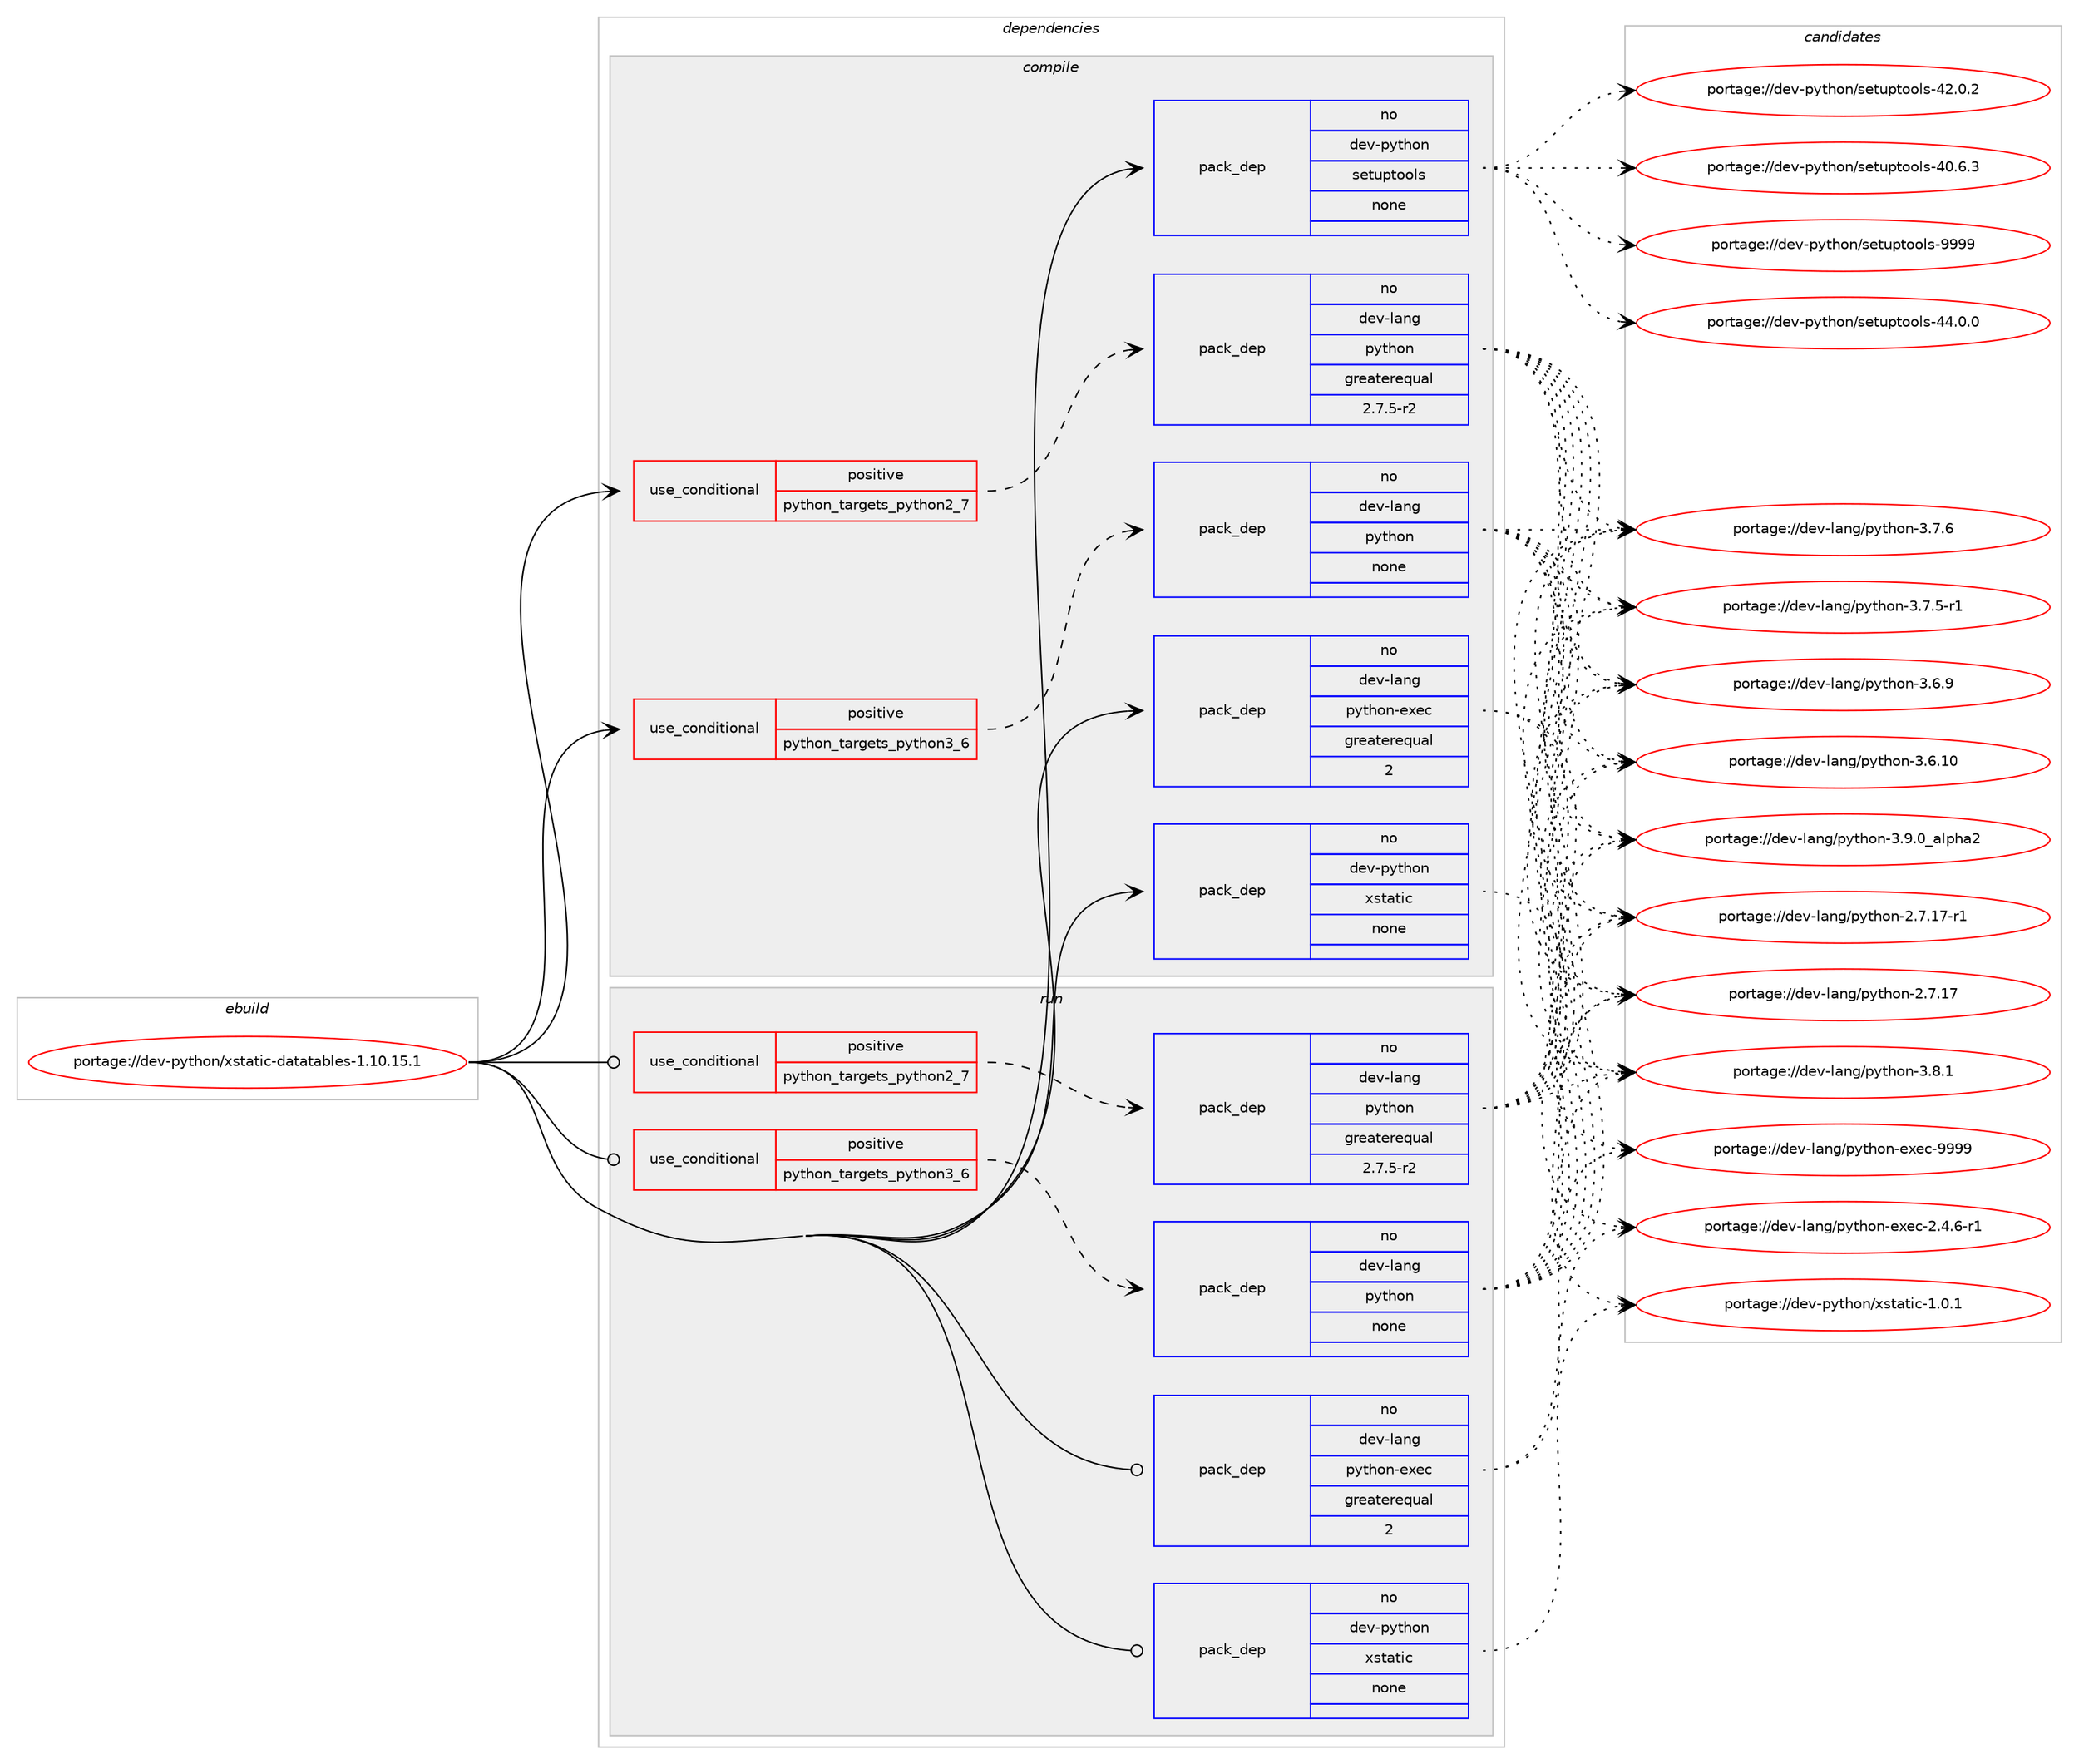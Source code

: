 digraph prolog {

# *************
# Graph options
# *************

newrank=true;
concentrate=true;
compound=true;
graph [rankdir=LR,fontname=Helvetica,fontsize=10,ranksep=1.5];#, ranksep=2.5, nodesep=0.2];
edge  [arrowhead=vee];
node  [fontname=Helvetica,fontsize=10];

# **********
# The ebuild
# **********

subgraph cluster_leftcol {
color=gray;
label=<<i>ebuild</i>>;
id [label="portage://dev-python/xstatic-datatables-1.10.15.1", color=red, width=4, href="../dev-python/xstatic-datatables-1.10.15.1.svg"];
}

# ****************
# The dependencies
# ****************

subgraph cluster_midcol {
color=gray;
label=<<i>dependencies</i>>;
subgraph cluster_compile {
fillcolor="#eeeeee";
style=filled;
label=<<i>compile</i>>;
subgraph cond103398 {
dependency417246 [label=<<TABLE BORDER="0" CELLBORDER="1" CELLSPACING="0" CELLPADDING="4"><TR><TD ROWSPAN="3" CELLPADDING="10">use_conditional</TD></TR><TR><TD>positive</TD></TR><TR><TD>python_targets_python2_7</TD></TR></TABLE>>, shape=none, color=red];
subgraph pack308967 {
dependency417247 [label=<<TABLE BORDER="0" CELLBORDER="1" CELLSPACING="0" CELLPADDING="4" WIDTH="220"><TR><TD ROWSPAN="6" CELLPADDING="30">pack_dep</TD></TR><TR><TD WIDTH="110">no</TD></TR><TR><TD>dev-lang</TD></TR><TR><TD>python</TD></TR><TR><TD>greaterequal</TD></TR><TR><TD>2.7.5-r2</TD></TR></TABLE>>, shape=none, color=blue];
}
dependency417246:e -> dependency417247:w [weight=20,style="dashed",arrowhead="vee"];
}
id:e -> dependency417246:w [weight=20,style="solid",arrowhead="vee"];
subgraph cond103399 {
dependency417248 [label=<<TABLE BORDER="0" CELLBORDER="1" CELLSPACING="0" CELLPADDING="4"><TR><TD ROWSPAN="3" CELLPADDING="10">use_conditional</TD></TR><TR><TD>positive</TD></TR><TR><TD>python_targets_python3_6</TD></TR></TABLE>>, shape=none, color=red];
subgraph pack308968 {
dependency417249 [label=<<TABLE BORDER="0" CELLBORDER="1" CELLSPACING="0" CELLPADDING="4" WIDTH="220"><TR><TD ROWSPAN="6" CELLPADDING="30">pack_dep</TD></TR><TR><TD WIDTH="110">no</TD></TR><TR><TD>dev-lang</TD></TR><TR><TD>python</TD></TR><TR><TD>none</TD></TR><TR><TD></TD></TR></TABLE>>, shape=none, color=blue];
}
dependency417248:e -> dependency417249:w [weight=20,style="dashed",arrowhead="vee"];
}
id:e -> dependency417248:w [weight=20,style="solid",arrowhead="vee"];
subgraph pack308969 {
dependency417250 [label=<<TABLE BORDER="0" CELLBORDER="1" CELLSPACING="0" CELLPADDING="4" WIDTH="220"><TR><TD ROWSPAN="6" CELLPADDING="30">pack_dep</TD></TR><TR><TD WIDTH="110">no</TD></TR><TR><TD>dev-lang</TD></TR><TR><TD>python-exec</TD></TR><TR><TD>greaterequal</TD></TR><TR><TD>2</TD></TR></TABLE>>, shape=none, color=blue];
}
id:e -> dependency417250:w [weight=20,style="solid",arrowhead="vee"];
subgraph pack308970 {
dependency417251 [label=<<TABLE BORDER="0" CELLBORDER="1" CELLSPACING="0" CELLPADDING="4" WIDTH="220"><TR><TD ROWSPAN="6" CELLPADDING="30">pack_dep</TD></TR><TR><TD WIDTH="110">no</TD></TR><TR><TD>dev-python</TD></TR><TR><TD>setuptools</TD></TR><TR><TD>none</TD></TR><TR><TD></TD></TR></TABLE>>, shape=none, color=blue];
}
id:e -> dependency417251:w [weight=20,style="solid",arrowhead="vee"];
subgraph pack308971 {
dependency417252 [label=<<TABLE BORDER="0" CELLBORDER="1" CELLSPACING="0" CELLPADDING="4" WIDTH="220"><TR><TD ROWSPAN="6" CELLPADDING="30">pack_dep</TD></TR><TR><TD WIDTH="110">no</TD></TR><TR><TD>dev-python</TD></TR><TR><TD>xstatic</TD></TR><TR><TD>none</TD></TR><TR><TD></TD></TR></TABLE>>, shape=none, color=blue];
}
id:e -> dependency417252:w [weight=20,style="solid",arrowhead="vee"];
}
subgraph cluster_compileandrun {
fillcolor="#eeeeee";
style=filled;
label=<<i>compile and run</i>>;
}
subgraph cluster_run {
fillcolor="#eeeeee";
style=filled;
label=<<i>run</i>>;
subgraph cond103400 {
dependency417253 [label=<<TABLE BORDER="0" CELLBORDER="1" CELLSPACING="0" CELLPADDING="4"><TR><TD ROWSPAN="3" CELLPADDING="10">use_conditional</TD></TR><TR><TD>positive</TD></TR><TR><TD>python_targets_python2_7</TD></TR></TABLE>>, shape=none, color=red];
subgraph pack308972 {
dependency417254 [label=<<TABLE BORDER="0" CELLBORDER="1" CELLSPACING="0" CELLPADDING="4" WIDTH="220"><TR><TD ROWSPAN="6" CELLPADDING="30">pack_dep</TD></TR><TR><TD WIDTH="110">no</TD></TR><TR><TD>dev-lang</TD></TR><TR><TD>python</TD></TR><TR><TD>greaterequal</TD></TR><TR><TD>2.7.5-r2</TD></TR></TABLE>>, shape=none, color=blue];
}
dependency417253:e -> dependency417254:w [weight=20,style="dashed",arrowhead="vee"];
}
id:e -> dependency417253:w [weight=20,style="solid",arrowhead="odot"];
subgraph cond103401 {
dependency417255 [label=<<TABLE BORDER="0" CELLBORDER="1" CELLSPACING="0" CELLPADDING="4"><TR><TD ROWSPAN="3" CELLPADDING="10">use_conditional</TD></TR><TR><TD>positive</TD></TR><TR><TD>python_targets_python3_6</TD></TR></TABLE>>, shape=none, color=red];
subgraph pack308973 {
dependency417256 [label=<<TABLE BORDER="0" CELLBORDER="1" CELLSPACING="0" CELLPADDING="4" WIDTH="220"><TR><TD ROWSPAN="6" CELLPADDING="30">pack_dep</TD></TR><TR><TD WIDTH="110">no</TD></TR><TR><TD>dev-lang</TD></TR><TR><TD>python</TD></TR><TR><TD>none</TD></TR><TR><TD></TD></TR></TABLE>>, shape=none, color=blue];
}
dependency417255:e -> dependency417256:w [weight=20,style="dashed",arrowhead="vee"];
}
id:e -> dependency417255:w [weight=20,style="solid",arrowhead="odot"];
subgraph pack308974 {
dependency417257 [label=<<TABLE BORDER="0" CELLBORDER="1" CELLSPACING="0" CELLPADDING="4" WIDTH="220"><TR><TD ROWSPAN="6" CELLPADDING="30">pack_dep</TD></TR><TR><TD WIDTH="110">no</TD></TR><TR><TD>dev-lang</TD></TR><TR><TD>python-exec</TD></TR><TR><TD>greaterequal</TD></TR><TR><TD>2</TD></TR></TABLE>>, shape=none, color=blue];
}
id:e -> dependency417257:w [weight=20,style="solid",arrowhead="odot"];
subgraph pack308975 {
dependency417258 [label=<<TABLE BORDER="0" CELLBORDER="1" CELLSPACING="0" CELLPADDING="4" WIDTH="220"><TR><TD ROWSPAN="6" CELLPADDING="30">pack_dep</TD></TR><TR><TD WIDTH="110">no</TD></TR><TR><TD>dev-python</TD></TR><TR><TD>xstatic</TD></TR><TR><TD>none</TD></TR><TR><TD></TD></TR></TABLE>>, shape=none, color=blue];
}
id:e -> dependency417258:w [weight=20,style="solid",arrowhead="odot"];
}
}

# **************
# The candidates
# **************

subgraph cluster_choices {
rank=same;
color=gray;
label=<<i>candidates</i>>;

subgraph choice308967 {
color=black;
nodesep=1;
choice10010111845108971101034711212111610411111045514657464895971081121049750 [label="portage://dev-lang/python-3.9.0_alpha2", color=red, width=4,href="../dev-lang/python-3.9.0_alpha2.svg"];
choice100101118451089711010347112121116104111110455146564649 [label="portage://dev-lang/python-3.8.1", color=red, width=4,href="../dev-lang/python-3.8.1.svg"];
choice100101118451089711010347112121116104111110455146554654 [label="portage://dev-lang/python-3.7.6", color=red, width=4,href="../dev-lang/python-3.7.6.svg"];
choice1001011184510897110103471121211161041111104551465546534511449 [label="portage://dev-lang/python-3.7.5-r1", color=red, width=4,href="../dev-lang/python-3.7.5-r1.svg"];
choice100101118451089711010347112121116104111110455146544657 [label="portage://dev-lang/python-3.6.9", color=red, width=4,href="../dev-lang/python-3.6.9.svg"];
choice10010111845108971101034711212111610411111045514654464948 [label="portage://dev-lang/python-3.6.10", color=red, width=4,href="../dev-lang/python-3.6.10.svg"];
choice100101118451089711010347112121116104111110455046554649554511449 [label="portage://dev-lang/python-2.7.17-r1", color=red, width=4,href="../dev-lang/python-2.7.17-r1.svg"];
choice10010111845108971101034711212111610411111045504655464955 [label="portage://dev-lang/python-2.7.17", color=red, width=4,href="../dev-lang/python-2.7.17.svg"];
dependency417247:e -> choice10010111845108971101034711212111610411111045514657464895971081121049750:w [style=dotted,weight="100"];
dependency417247:e -> choice100101118451089711010347112121116104111110455146564649:w [style=dotted,weight="100"];
dependency417247:e -> choice100101118451089711010347112121116104111110455146554654:w [style=dotted,weight="100"];
dependency417247:e -> choice1001011184510897110103471121211161041111104551465546534511449:w [style=dotted,weight="100"];
dependency417247:e -> choice100101118451089711010347112121116104111110455146544657:w [style=dotted,weight="100"];
dependency417247:e -> choice10010111845108971101034711212111610411111045514654464948:w [style=dotted,weight="100"];
dependency417247:e -> choice100101118451089711010347112121116104111110455046554649554511449:w [style=dotted,weight="100"];
dependency417247:e -> choice10010111845108971101034711212111610411111045504655464955:w [style=dotted,weight="100"];
}
subgraph choice308968 {
color=black;
nodesep=1;
choice10010111845108971101034711212111610411111045514657464895971081121049750 [label="portage://dev-lang/python-3.9.0_alpha2", color=red, width=4,href="../dev-lang/python-3.9.0_alpha2.svg"];
choice100101118451089711010347112121116104111110455146564649 [label="portage://dev-lang/python-3.8.1", color=red, width=4,href="../dev-lang/python-3.8.1.svg"];
choice100101118451089711010347112121116104111110455146554654 [label="portage://dev-lang/python-3.7.6", color=red, width=4,href="../dev-lang/python-3.7.6.svg"];
choice1001011184510897110103471121211161041111104551465546534511449 [label="portage://dev-lang/python-3.7.5-r1", color=red, width=4,href="../dev-lang/python-3.7.5-r1.svg"];
choice100101118451089711010347112121116104111110455146544657 [label="portage://dev-lang/python-3.6.9", color=red, width=4,href="../dev-lang/python-3.6.9.svg"];
choice10010111845108971101034711212111610411111045514654464948 [label="portage://dev-lang/python-3.6.10", color=red, width=4,href="../dev-lang/python-3.6.10.svg"];
choice100101118451089711010347112121116104111110455046554649554511449 [label="portage://dev-lang/python-2.7.17-r1", color=red, width=4,href="../dev-lang/python-2.7.17-r1.svg"];
choice10010111845108971101034711212111610411111045504655464955 [label="portage://dev-lang/python-2.7.17", color=red, width=4,href="../dev-lang/python-2.7.17.svg"];
dependency417249:e -> choice10010111845108971101034711212111610411111045514657464895971081121049750:w [style=dotted,weight="100"];
dependency417249:e -> choice100101118451089711010347112121116104111110455146564649:w [style=dotted,weight="100"];
dependency417249:e -> choice100101118451089711010347112121116104111110455146554654:w [style=dotted,weight="100"];
dependency417249:e -> choice1001011184510897110103471121211161041111104551465546534511449:w [style=dotted,weight="100"];
dependency417249:e -> choice100101118451089711010347112121116104111110455146544657:w [style=dotted,weight="100"];
dependency417249:e -> choice10010111845108971101034711212111610411111045514654464948:w [style=dotted,weight="100"];
dependency417249:e -> choice100101118451089711010347112121116104111110455046554649554511449:w [style=dotted,weight="100"];
dependency417249:e -> choice10010111845108971101034711212111610411111045504655464955:w [style=dotted,weight="100"];
}
subgraph choice308969 {
color=black;
nodesep=1;
choice10010111845108971101034711212111610411111045101120101994557575757 [label="portage://dev-lang/python-exec-9999", color=red, width=4,href="../dev-lang/python-exec-9999.svg"];
choice10010111845108971101034711212111610411111045101120101994550465246544511449 [label="portage://dev-lang/python-exec-2.4.6-r1", color=red, width=4,href="../dev-lang/python-exec-2.4.6-r1.svg"];
dependency417250:e -> choice10010111845108971101034711212111610411111045101120101994557575757:w [style=dotted,weight="100"];
dependency417250:e -> choice10010111845108971101034711212111610411111045101120101994550465246544511449:w [style=dotted,weight="100"];
}
subgraph choice308970 {
color=black;
nodesep=1;
choice10010111845112121116104111110471151011161171121161111111081154557575757 [label="portage://dev-python/setuptools-9999", color=red, width=4,href="../dev-python/setuptools-9999.svg"];
choice100101118451121211161041111104711510111611711211611111110811545525246484648 [label="portage://dev-python/setuptools-44.0.0", color=red, width=4,href="../dev-python/setuptools-44.0.0.svg"];
choice100101118451121211161041111104711510111611711211611111110811545525046484650 [label="portage://dev-python/setuptools-42.0.2", color=red, width=4,href="../dev-python/setuptools-42.0.2.svg"];
choice100101118451121211161041111104711510111611711211611111110811545524846544651 [label="portage://dev-python/setuptools-40.6.3", color=red, width=4,href="../dev-python/setuptools-40.6.3.svg"];
dependency417251:e -> choice10010111845112121116104111110471151011161171121161111111081154557575757:w [style=dotted,weight="100"];
dependency417251:e -> choice100101118451121211161041111104711510111611711211611111110811545525246484648:w [style=dotted,weight="100"];
dependency417251:e -> choice100101118451121211161041111104711510111611711211611111110811545525046484650:w [style=dotted,weight="100"];
dependency417251:e -> choice100101118451121211161041111104711510111611711211611111110811545524846544651:w [style=dotted,weight="100"];
}
subgraph choice308971 {
color=black;
nodesep=1;
choice10010111845112121116104111110471201151169711610599454946484649 [label="portage://dev-python/xstatic-1.0.1", color=red, width=4,href="../dev-python/xstatic-1.0.1.svg"];
dependency417252:e -> choice10010111845112121116104111110471201151169711610599454946484649:w [style=dotted,weight="100"];
}
subgraph choice308972 {
color=black;
nodesep=1;
choice10010111845108971101034711212111610411111045514657464895971081121049750 [label="portage://dev-lang/python-3.9.0_alpha2", color=red, width=4,href="../dev-lang/python-3.9.0_alpha2.svg"];
choice100101118451089711010347112121116104111110455146564649 [label="portage://dev-lang/python-3.8.1", color=red, width=4,href="../dev-lang/python-3.8.1.svg"];
choice100101118451089711010347112121116104111110455146554654 [label="portage://dev-lang/python-3.7.6", color=red, width=4,href="../dev-lang/python-3.7.6.svg"];
choice1001011184510897110103471121211161041111104551465546534511449 [label="portage://dev-lang/python-3.7.5-r1", color=red, width=4,href="../dev-lang/python-3.7.5-r1.svg"];
choice100101118451089711010347112121116104111110455146544657 [label="portage://dev-lang/python-3.6.9", color=red, width=4,href="../dev-lang/python-3.6.9.svg"];
choice10010111845108971101034711212111610411111045514654464948 [label="portage://dev-lang/python-3.6.10", color=red, width=4,href="../dev-lang/python-3.6.10.svg"];
choice100101118451089711010347112121116104111110455046554649554511449 [label="portage://dev-lang/python-2.7.17-r1", color=red, width=4,href="../dev-lang/python-2.7.17-r1.svg"];
choice10010111845108971101034711212111610411111045504655464955 [label="portage://dev-lang/python-2.7.17", color=red, width=4,href="../dev-lang/python-2.7.17.svg"];
dependency417254:e -> choice10010111845108971101034711212111610411111045514657464895971081121049750:w [style=dotted,weight="100"];
dependency417254:e -> choice100101118451089711010347112121116104111110455146564649:w [style=dotted,weight="100"];
dependency417254:e -> choice100101118451089711010347112121116104111110455146554654:w [style=dotted,weight="100"];
dependency417254:e -> choice1001011184510897110103471121211161041111104551465546534511449:w [style=dotted,weight="100"];
dependency417254:e -> choice100101118451089711010347112121116104111110455146544657:w [style=dotted,weight="100"];
dependency417254:e -> choice10010111845108971101034711212111610411111045514654464948:w [style=dotted,weight="100"];
dependency417254:e -> choice100101118451089711010347112121116104111110455046554649554511449:w [style=dotted,weight="100"];
dependency417254:e -> choice10010111845108971101034711212111610411111045504655464955:w [style=dotted,weight="100"];
}
subgraph choice308973 {
color=black;
nodesep=1;
choice10010111845108971101034711212111610411111045514657464895971081121049750 [label="portage://dev-lang/python-3.9.0_alpha2", color=red, width=4,href="../dev-lang/python-3.9.0_alpha2.svg"];
choice100101118451089711010347112121116104111110455146564649 [label="portage://dev-lang/python-3.8.1", color=red, width=4,href="../dev-lang/python-3.8.1.svg"];
choice100101118451089711010347112121116104111110455146554654 [label="portage://dev-lang/python-3.7.6", color=red, width=4,href="../dev-lang/python-3.7.6.svg"];
choice1001011184510897110103471121211161041111104551465546534511449 [label="portage://dev-lang/python-3.7.5-r1", color=red, width=4,href="../dev-lang/python-3.7.5-r1.svg"];
choice100101118451089711010347112121116104111110455146544657 [label="portage://dev-lang/python-3.6.9", color=red, width=4,href="../dev-lang/python-3.6.9.svg"];
choice10010111845108971101034711212111610411111045514654464948 [label="portage://dev-lang/python-3.6.10", color=red, width=4,href="../dev-lang/python-3.6.10.svg"];
choice100101118451089711010347112121116104111110455046554649554511449 [label="portage://dev-lang/python-2.7.17-r1", color=red, width=4,href="../dev-lang/python-2.7.17-r1.svg"];
choice10010111845108971101034711212111610411111045504655464955 [label="portage://dev-lang/python-2.7.17", color=red, width=4,href="../dev-lang/python-2.7.17.svg"];
dependency417256:e -> choice10010111845108971101034711212111610411111045514657464895971081121049750:w [style=dotted,weight="100"];
dependency417256:e -> choice100101118451089711010347112121116104111110455146564649:w [style=dotted,weight="100"];
dependency417256:e -> choice100101118451089711010347112121116104111110455146554654:w [style=dotted,weight="100"];
dependency417256:e -> choice1001011184510897110103471121211161041111104551465546534511449:w [style=dotted,weight="100"];
dependency417256:e -> choice100101118451089711010347112121116104111110455146544657:w [style=dotted,weight="100"];
dependency417256:e -> choice10010111845108971101034711212111610411111045514654464948:w [style=dotted,weight="100"];
dependency417256:e -> choice100101118451089711010347112121116104111110455046554649554511449:w [style=dotted,weight="100"];
dependency417256:e -> choice10010111845108971101034711212111610411111045504655464955:w [style=dotted,weight="100"];
}
subgraph choice308974 {
color=black;
nodesep=1;
choice10010111845108971101034711212111610411111045101120101994557575757 [label="portage://dev-lang/python-exec-9999", color=red, width=4,href="../dev-lang/python-exec-9999.svg"];
choice10010111845108971101034711212111610411111045101120101994550465246544511449 [label="portage://dev-lang/python-exec-2.4.6-r1", color=red, width=4,href="../dev-lang/python-exec-2.4.6-r1.svg"];
dependency417257:e -> choice10010111845108971101034711212111610411111045101120101994557575757:w [style=dotted,weight="100"];
dependency417257:e -> choice10010111845108971101034711212111610411111045101120101994550465246544511449:w [style=dotted,weight="100"];
}
subgraph choice308975 {
color=black;
nodesep=1;
choice10010111845112121116104111110471201151169711610599454946484649 [label="portage://dev-python/xstatic-1.0.1", color=red, width=4,href="../dev-python/xstatic-1.0.1.svg"];
dependency417258:e -> choice10010111845112121116104111110471201151169711610599454946484649:w [style=dotted,weight="100"];
}
}

}
